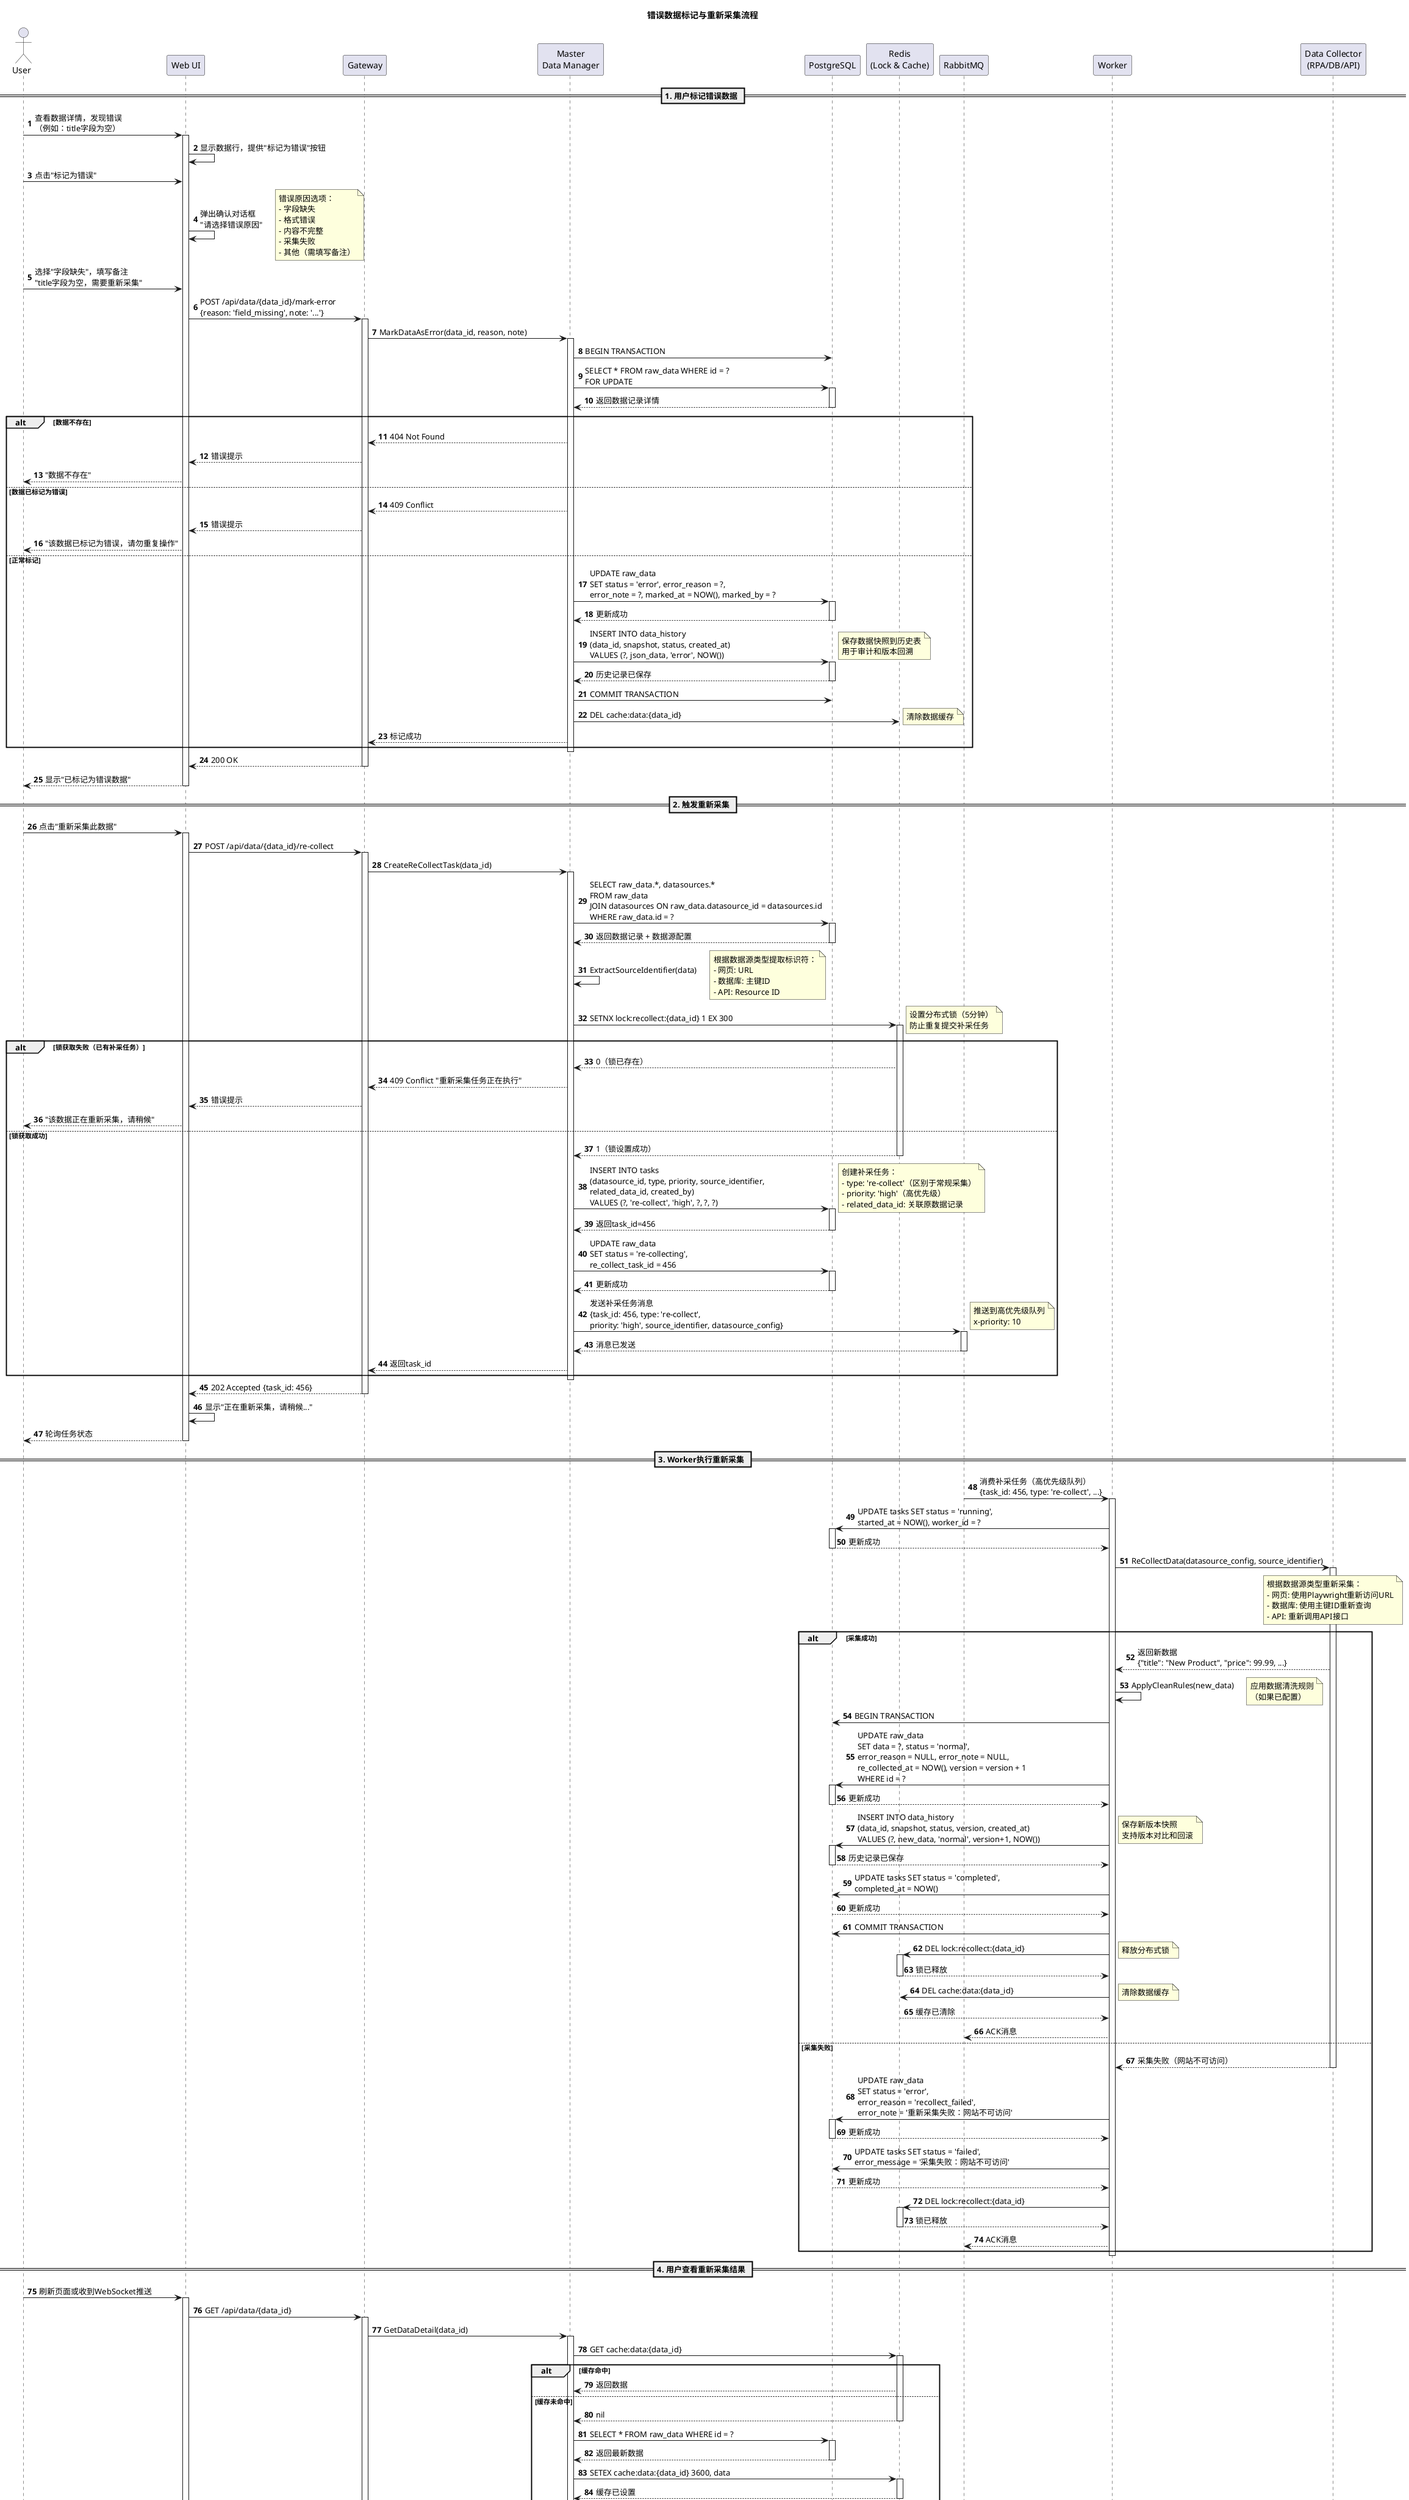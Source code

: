 @startuml
title 错误数据标记与重新采集流程

autonumber

actor User as user
participant "Web UI" as ui
participant "Gateway" as gateway
participant "Master\nData Manager" as manager
participant "PostgreSQL" as db
participant "Redis\n(Lock & Cache)" as redis
participant "RabbitMQ" as mq
participant "Worker" as worker
participant "Data Collector\n(RPA/DB/API)" as collector

== 1. 用户标记错误数据 ==

user -> ui: 查看数据详情，发现错误\n（例如：title字段为空）
activate ui

ui -> ui: 显示数据行，提供"标记为错误"按钮
user -> ui: 点击"标记为错误"

ui -> ui: 弹出确认对话框\n"请选择错误原因"
note right
  错误原因选项：
  - 字段缺失
  - 格式错误
  - 内容不完整
  - 采集失败
  - 其他（需填写备注）
end note

user -> ui: 选择"字段缺失"，填写备注\n"title字段为空，需要重新采集"

ui -> gateway: POST /api/data/{data_id}/mark-error\n{reason: 'field_missing', note: '...'}
activate gateway

gateway -> manager: MarkDataAsError(data_id, reason, note)
activate manager

manager -> db: BEGIN TRANSACTION

manager -> db: SELECT * FROM raw_data WHERE id = ?\nFOR UPDATE
activate db
db --> manager: 返回数据记录详情
deactivate db

alt 数据不存在
    manager --> gateway: 404 Not Found
    gateway --> ui: 错误提示
    ui --> user: "数据不存在"
else 数据已标记为错误
    manager --> gateway: 409 Conflict
    gateway --> ui: 错误提示
    ui --> user: "该数据已标记为错误，请勿重复操作"
else 正常标记
    manager -> db: UPDATE raw_data\nSET status = 'error', error_reason = ?,\nerror_note = ?, marked_at = NOW(), marked_by = ?
    activate db
    db --> manager: 更新成功
    deactivate db

    manager -> db: INSERT INTO data_history\n(data_id, snapshot, status, created_at)\nVALUES (?, json_data, 'error', NOW())
    activate db
    note right
      保存数据快照到历史表
      用于审计和版本回溯
    end note
    db --> manager: 历史记录已保存
    deactivate db

    manager -> db: COMMIT TRANSACTION

    manager -> redis: DEL cache:data:{data_id}
    note right: 清除数据缓存

    manager --> gateway: 标记成功
end

deactivate manager

gateway --> ui: 200 OK
deactivate gateway

ui --> user: 显示"已标记为错误数据"
deactivate ui

== 2. 触发重新采集 ==

user -> ui: 点击"重新采集此数据"
activate ui

ui -> gateway: POST /api/data/{data_id}/re-collect
activate gateway

gateway -> manager: CreateReCollectTask(data_id)
activate manager

manager -> db: SELECT raw_data.*, datasources.*\nFROM raw_data\nJOIN datasources ON raw_data.datasource_id = datasources.id\nWHERE raw_data.id = ?
activate db
db --> manager: 返回数据记录 + 数据源配置
deactivate db

manager -> manager: ExtractSourceIdentifier(data)
note right
  根据数据源类型提取标识符：
  - 网页: URL
  - 数据库: 主键ID
  - API: Resource ID
end note

manager -> redis: SETNX lock:recollect:{data_id} 1 EX 300
activate redis
note right
  设置分布式锁（5分钟）
  防止重复提交补采任务
end note

alt 锁获取失败（已有补采任务）
    redis --> manager: 0（锁已存在）
    manager --> gateway: 409 Conflict "重新采集任务正在执行"
    gateway --> ui: 错误提示
    ui --> user: "该数据正在重新采集，请稍候"
else 锁获取成功
    redis --> manager: 1（锁设置成功）
    deactivate redis

    manager -> db: INSERT INTO tasks\n(datasource_id, type, priority, source_identifier, \nrelated_data_id, created_by)\nVALUES (?, 're-collect', 'high', ?, ?, ?)
    activate db
    note right
      创建补采任务：
      - type: 're-collect'（区别于常规采集）
      - priority: 'high'（高优先级）
      - related_data_id: 关联原数据记录
    end note
    db --> manager: 返回task_id=456
    deactivate db

    manager -> db: UPDATE raw_data\nSET status = 're-collecting', \nre_collect_task_id = 456
    activate db
    db --> manager: 更新成功
    deactivate db

    manager -> mq: 发送补采任务消息\n{task_id: 456, type: 're-collect', \npriority: 'high', source_identifier, datasource_config}
    activate mq
    note right
      推送到高优先级队列
      x-priority: 10
    end note
    mq --> manager: 消息已发送
    deactivate mq

    manager --> gateway: 返回task_id
end

deactivate manager

gateway --> ui: 202 Accepted {task_id: 456}
deactivate gateway

ui -> ui: 显示"正在重新采集，请稍候..."
ui --> user: 轮询任务状态
deactivate ui

== 3. Worker执行重新采集 ==

mq -> worker: 消费补采任务（高优先级队列）\n{task_id: 456, type: 're-collect', ...}
activate worker

worker -> db: UPDATE tasks SET status = 'running',\nstarted_at = NOW(), worker_id = ?
activate db
db --> worker: 更新成功
deactivate db

worker -> collector: ReCollectData(datasource_config, source_identifier)
activate collector

note over collector
  根据数据源类型重新采集：
  - 网页: 使用Playwright重新访问URL
  - 数据库: 使用主键ID重新查询
  - API: 重新调用API接口
end note

alt 采集成功
    collector --> worker: 返回新数据\n{"title": "New Product", "price": 99.99, ...}

    worker -> worker: ApplyCleanRules(new_data)
    note right
      应用数据清洗规则
      （如果已配置）
    end note

    worker -> db: BEGIN TRANSACTION

    worker -> db: UPDATE raw_data\nSET data = ?, status = 'normal', \nerror_reason = NULL, error_note = NULL,\nre_collected_at = NOW(), version = version + 1\nWHERE id = ?
    activate db
    db --> worker: 更新成功
    deactivate db

    worker -> db: INSERT INTO data_history\n(data_id, snapshot, status, version, created_at)\nVALUES (?, new_data, 'normal', version+1, NOW())
    activate db
    note right
      保存新版本快照
      支持版本对比和回滚
    end note
    db --> worker: 历史记录已保存
    deactivate db

    worker -> db: UPDATE tasks SET status = 'completed',\ncompleted_at = NOW()
    db --> worker: 更新成功
    deactivate db

    worker -> db: COMMIT TRANSACTION

    worker -> redis: DEL lock:recollect:{data_id}
    activate redis
    note right: 释放分布式锁
    redis --> worker: 锁已释放
    deactivate redis

    worker -> redis: DEL cache:data:{data_id}
    note right: 清除数据缓存
    redis --> worker: 缓存已清除
    deactivate redis

    worker --> mq: ACK消息

else 采集失败
    collector --> worker: 采集失败（网站不可访问）
    deactivate collector

    worker -> db: UPDATE raw_data\nSET status = 'error', \nerror_reason = 'recollect_failed',\nerror_note = '重新采集失败：网站不可访问'
    activate db
    db --> worker: 更新成功
    deactivate db

    worker -> db: UPDATE tasks SET status = 'failed',\nerror_message = '采集失败：网站不可访问'
    db --> worker: 更新成功
    deactivate db

    worker -> redis: DEL lock:recollect:{data_id}
    activate redis
    redis --> worker: 锁已释放
    deactivate redis

    worker --> mq: ACK消息
end

deactivate worker

== 4. 用户查看重新采集结果 ==

user -> ui: 刷新页面或收到WebSocket推送
activate ui

ui -> gateway: GET /api/data/{data_id}
activate gateway

gateway -> manager: GetDataDetail(data_id)
activate manager

manager -> redis: GET cache:data:{data_id}
activate redis

alt 缓存命中
    redis --> manager: 返回数据
else 缓存未命中
    redis --> manager: nil
    deactivate redis

    manager -> db: SELECT * FROM raw_data WHERE id = ?
    activate db
    db --> manager: 返回最新数据
    deactivate db

    manager -> redis: SETEX cache:data:{data_id} 3600, data
    activate redis
    redis --> manager: 缓存已设置
    deactivate redis
end

manager --> gateway: 返回数据详情\n{status: 'normal', version: 2, re_collected_at: ...}
deactivate manager

gateway --> ui: 200 OK {data, history_versions: [v1, v2]}
deactivate gateway

ui -> ui: 展示最新数据，标记"已重新采集"
ui -> ui: 提供"查看历史版本"按钮（版本对比）

ui --> user: 显示采集成功，数据已更新
deactivate ui

@enduml
